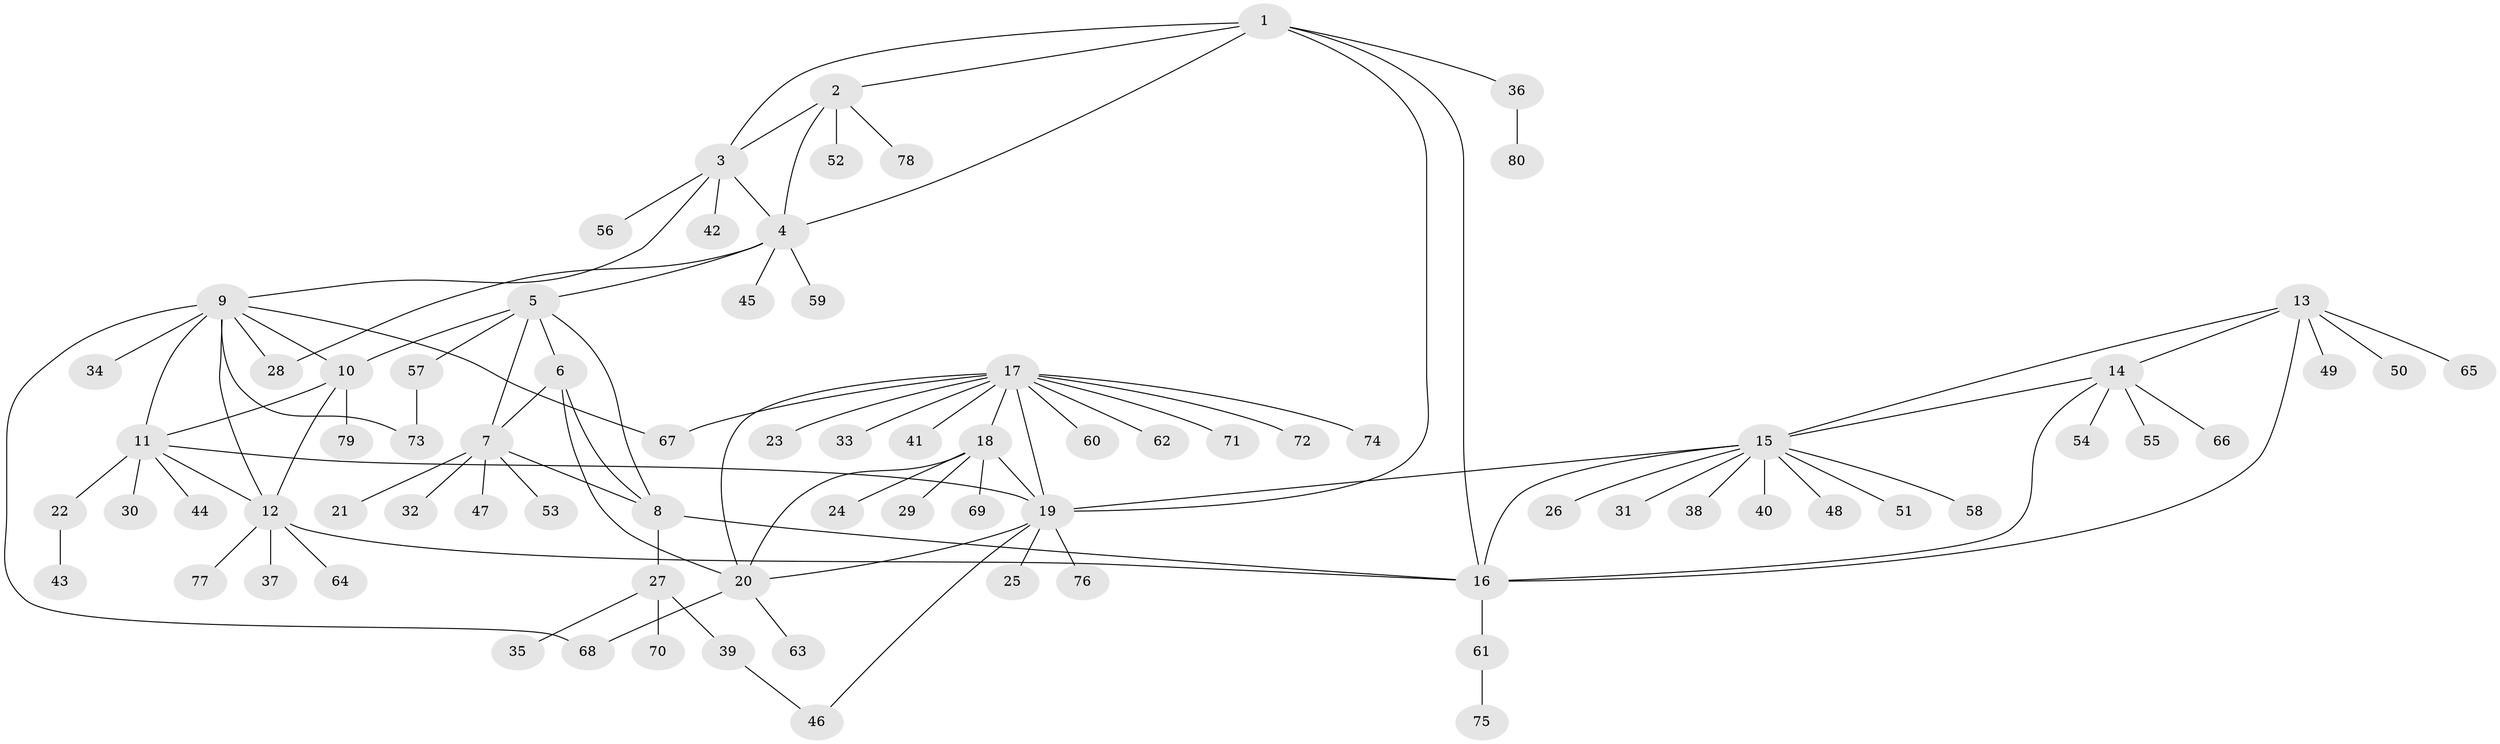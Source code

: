 // coarse degree distribution, {3: 0.09375, 5: 0.03125, 6: 0.03125, 9: 0.03125, 2: 0.1875, 11: 0.03125, 10: 0.03125, 1: 0.5625}
// Generated by graph-tools (version 1.1) at 2025/19/03/04/25 18:19:29]
// undirected, 80 vertices, 105 edges
graph export_dot {
graph [start="1"]
  node [color=gray90,style=filled];
  1;
  2;
  3;
  4;
  5;
  6;
  7;
  8;
  9;
  10;
  11;
  12;
  13;
  14;
  15;
  16;
  17;
  18;
  19;
  20;
  21;
  22;
  23;
  24;
  25;
  26;
  27;
  28;
  29;
  30;
  31;
  32;
  33;
  34;
  35;
  36;
  37;
  38;
  39;
  40;
  41;
  42;
  43;
  44;
  45;
  46;
  47;
  48;
  49;
  50;
  51;
  52;
  53;
  54;
  55;
  56;
  57;
  58;
  59;
  60;
  61;
  62;
  63;
  64;
  65;
  66;
  67;
  68;
  69;
  70;
  71;
  72;
  73;
  74;
  75;
  76;
  77;
  78;
  79;
  80;
  1 -- 2;
  1 -- 3;
  1 -- 4;
  1 -- 16;
  1 -- 19;
  1 -- 36;
  2 -- 3;
  2 -- 4;
  2 -- 52;
  2 -- 78;
  3 -- 4;
  3 -- 9;
  3 -- 42;
  3 -- 56;
  4 -- 5;
  4 -- 28;
  4 -- 45;
  4 -- 59;
  5 -- 6;
  5 -- 7;
  5 -- 8;
  5 -- 10;
  5 -- 57;
  6 -- 7;
  6 -- 8;
  6 -- 20;
  7 -- 8;
  7 -- 21;
  7 -- 32;
  7 -- 47;
  7 -- 53;
  8 -- 16;
  8 -- 27;
  9 -- 10;
  9 -- 11;
  9 -- 12;
  9 -- 28;
  9 -- 34;
  9 -- 67;
  9 -- 68;
  9 -- 73;
  10 -- 11;
  10 -- 12;
  10 -- 79;
  11 -- 12;
  11 -- 19;
  11 -- 22;
  11 -- 30;
  11 -- 44;
  12 -- 16;
  12 -- 37;
  12 -- 64;
  12 -- 77;
  13 -- 14;
  13 -- 15;
  13 -- 16;
  13 -- 49;
  13 -- 50;
  13 -- 65;
  14 -- 15;
  14 -- 16;
  14 -- 54;
  14 -- 55;
  14 -- 66;
  15 -- 16;
  15 -- 19;
  15 -- 26;
  15 -- 31;
  15 -- 38;
  15 -- 40;
  15 -- 48;
  15 -- 51;
  15 -- 58;
  16 -- 61;
  17 -- 18;
  17 -- 19;
  17 -- 20;
  17 -- 23;
  17 -- 33;
  17 -- 41;
  17 -- 60;
  17 -- 62;
  17 -- 67;
  17 -- 71;
  17 -- 72;
  17 -- 74;
  18 -- 19;
  18 -- 20;
  18 -- 24;
  18 -- 29;
  18 -- 69;
  19 -- 20;
  19 -- 25;
  19 -- 46;
  19 -- 76;
  20 -- 63;
  20 -- 68;
  22 -- 43;
  27 -- 35;
  27 -- 39;
  27 -- 70;
  36 -- 80;
  39 -- 46;
  57 -- 73;
  61 -- 75;
}
